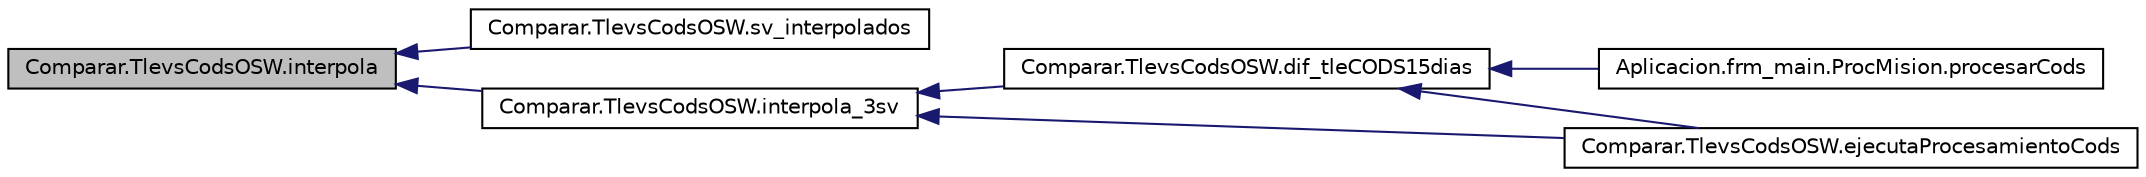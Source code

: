 digraph G
{
  edge [fontname="Helvetica",fontsize="10",labelfontname="Helvetica",labelfontsize="10"];
  node [fontname="Helvetica",fontsize="10",shape=record];
  rankdir="LR";
  Node1 [label="Comparar.TlevsCodsOSW.interpola",height=0.2,width=0.4,color="black", fillcolor="grey75", style="filled" fontcolor="black"];
  Node1 -> Node2 [dir="back",color="midnightblue",fontsize="10",style="solid"];
  Node2 [label="Comparar.TlevsCodsOSW.sv_interpolados",height=0.2,width=0.4,color="black", fillcolor="white", style="filled",URL="$namespace_comparar_1_1_tlevs_cods_o_s_w.html#a85c0fa94a309bffac54cbb9f06dede43"];
  Node1 -> Node3 [dir="back",color="midnightblue",fontsize="10",style="solid"];
  Node3 [label="Comparar.TlevsCodsOSW.interpola_3sv",height=0.2,width=0.4,color="black", fillcolor="white", style="filled",URL="$namespace_comparar_1_1_tlevs_cods_o_s_w.html#a43b4c6ce3d6b53735210bd9bf7f42943"];
  Node3 -> Node4 [dir="back",color="midnightblue",fontsize="10",style="solid"];
  Node4 [label="Comparar.TlevsCodsOSW.dif_tleCODS15dias",height=0.2,width=0.4,color="black", fillcolor="white", style="filled",URL="$namespace_comparar_1_1_tlevs_cods_o_s_w.html#a6a99a99f88bff2b4a515cba6aa466a88"];
  Node4 -> Node5 [dir="back",color="midnightblue",fontsize="10",style="solid"];
  Node5 [label="Aplicacion.frm_main.ProcMision.procesarCods",height=0.2,width=0.4,color="black", fillcolor="white", style="filled",URL="$class_aplicacion_1_1frm__main_1_1_proc_mision.html#a833aec7ff42fabde02e729e5ab5e5a44"];
  Node4 -> Node6 [dir="back",color="midnightblue",fontsize="10",style="solid"];
  Node6 [label="Comparar.TlevsCodsOSW.ejecutaProcesamientoCods",height=0.2,width=0.4,color="black", fillcolor="white", style="filled",URL="$namespace_comparar_1_1_tlevs_cods_o_s_w.html#aceeb4d968f06abd2e044e25db4fb0585"];
  Node3 -> Node6 [dir="back",color="midnightblue",fontsize="10",style="solid"];
}
